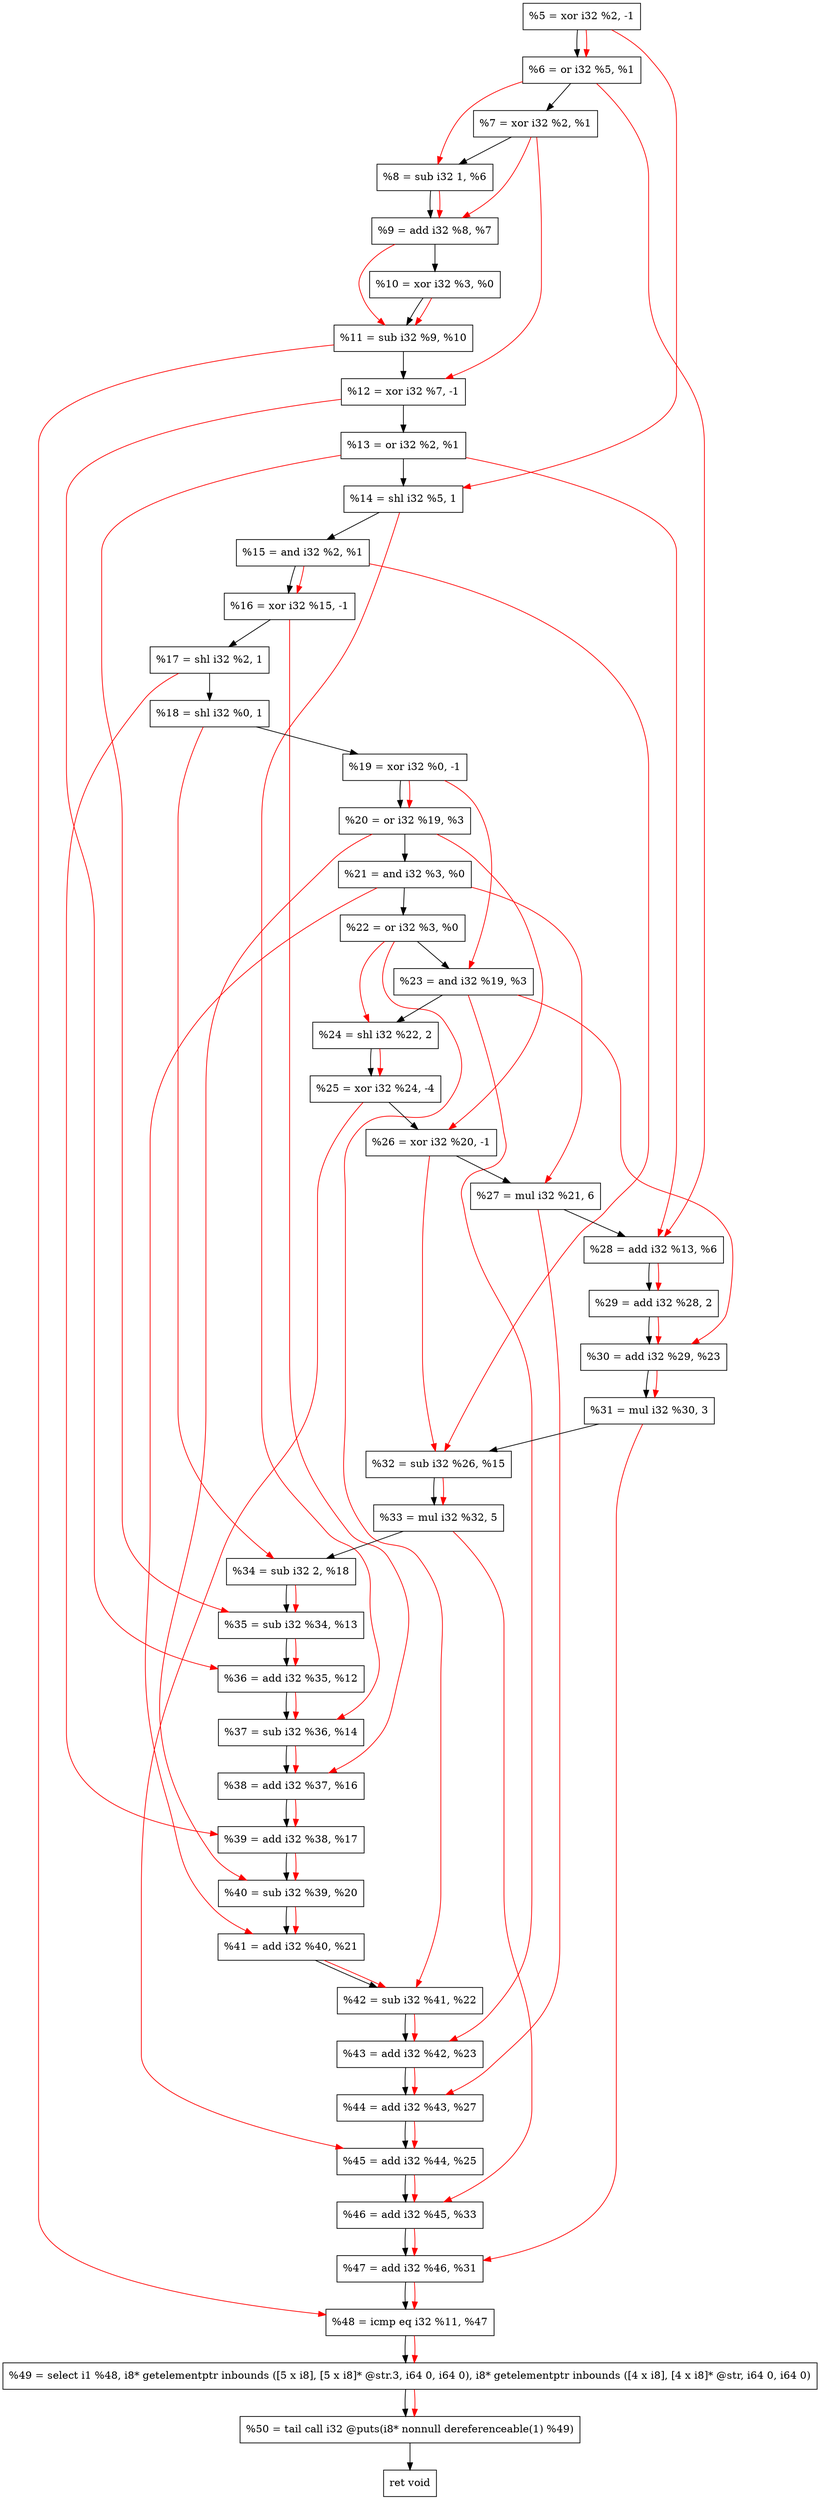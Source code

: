 digraph "DFG for'crackme' function" {
	Node0x22ac1e0[shape=record, label="  %5 = xor i32 %2, -1"];
	Node0x22ac250[shape=record, label="  %6 = or i32 %5, %1"];
	Node0x22ac2c0[shape=record, label="  %7 = xor i32 %2, %1"];
	Node0x22ac360[shape=record, label="  %8 = sub i32 1, %6"];
	Node0x22ac3d0[shape=record, label="  %9 = add i32 %8, %7"];
	Node0x22ac440[shape=record, label="  %10 = xor i32 %3, %0"];
	Node0x22ac4b0[shape=record, label="  %11 = sub i32 %9, %10"];
	Node0x22ac520[shape=record, label="  %12 = xor i32 %7, -1"];
	Node0x22ac590[shape=record, label="  %13 = or i32 %2, %1"];
	Node0x22ac600[shape=record, label="  %14 = shl i32 %5, 1"];
	Node0x22ac670[shape=record, label="  %15 = and i32 %2, %1"];
	Node0x22ac6e0[shape=record, label="  %16 = xor i32 %15, -1"];
	Node0x22ac750[shape=record, label="  %17 = shl i32 %2, 1"];
	Node0x22ac7c0[shape=record, label="  %18 = shl i32 %0, 1"];
	Node0x22ac830[shape=record, label="  %19 = xor i32 %0, -1"];
	Node0x22ac8a0[shape=record, label="  %20 = or i32 %19, %3"];
	Node0x22ac910[shape=record, label="  %21 = and i32 %3, %0"];
	Node0x22ac980[shape=record, label="  %22 = or i32 %3, %0"];
	Node0x22ac9f0[shape=record, label="  %23 = and i32 %19, %3"];
	Node0x22aca90[shape=record, label="  %24 = shl i32 %22, 2"];
	Node0x22acb30[shape=record, label="  %25 = xor i32 %24, -4"];
	Node0x22acba0[shape=record, label="  %26 = xor i32 %20, -1"];
	Node0x22acc40[shape=record, label="  %27 = mul i32 %21, 6"];
	Node0x22accb0[shape=record, label="  %28 = add i32 %13, %6"];
	Node0x22acd20[shape=record, label="  %29 = add i32 %28, 2"];
	Node0x22acd90[shape=record, label="  %30 = add i32 %29, %23"];
	Node0x22ace30[shape=record, label="  %31 = mul i32 %30, 3"];
	Node0x22acea0[shape=record, label="  %32 = sub i32 %26, %15"];
	Node0x22ad150[shape=record, label="  %33 = mul i32 %32, 5"];
	Node0x22ad1c0[shape=record, label="  %34 = sub i32 2, %18"];
	Node0x22ad230[shape=record, label="  %35 = sub i32 %34, %13"];
	Node0x22ad2a0[shape=record, label="  %36 = add i32 %35, %12"];
	Node0x22ad310[shape=record, label="  %37 = sub i32 %36, %14"];
	Node0x22ad380[shape=record, label="  %38 = add i32 %37, %16"];
	Node0x22ad3f0[shape=record, label="  %39 = add i32 %38, %17"];
	Node0x22ad460[shape=record, label="  %40 = sub i32 %39, %20"];
	Node0x22ad4d0[shape=record, label="  %41 = add i32 %40, %21"];
	Node0x22ad540[shape=record, label="  %42 = sub i32 %41, %22"];
	Node0x22ad5b0[shape=record, label="  %43 = add i32 %42, %23"];
	Node0x22ad620[shape=record, label="  %44 = add i32 %43, %27"];
	Node0x22ad690[shape=record, label="  %45 = add i32 %44, %25"];
	Node0x22ad700[shape=record, label="  %46 = add i32 %45, %33"];
	Node0x22ad770[shape=record, label="  %47 = add i32 %46, %31"];
	Node0x22ad7e0[shape=record, label="  %48 = icmp eq i32 %11, %47"];
	Node0x224c268[shape=record, label="  %49 = select i1 %48, i8* getelementptr inbounds ([5 x i8], [5 x i8]* @str.3, i64 0, i64 0), i8* getelementptr inbounds ([4 x i8], [4 x i8]* @str, i64 0, i64 0)"];
	Node0x22adc80[shape=record, label="  %50 = tail call i32 @puts(i8* nonnull dereferenceable(1) %49)"];
	Node0x22adcd0[shape=record, label="  ret void"];
	Node0x22ac1e0 -> Node0x22ac250;
	Node0x22ac250 -> Node0x22ac2c0;
	Node0x22ac2c0 -> Node0x22ac360;
	Node0x22ac360 -> Node0x22ac3d0;
	Node0x22ac3d0 -> Node0x22ac440;
	Node0x22ac440 -> Node0x22ac4b0;
	Node0x22ac4b0 -> Node0x22ac520;
	Node0x22ac520 -> Node0x22ac590;
	Node0x22ac590 -> Node0x22ac600;
	Node0x22ac600 -> Node0x22ac670;
	Node0x22ac670 -> Node0x22ac6e0;
	Node0x22ac6e0 -> Node0x22ac750;
	Node0x22ac750 -> Node0x22ac7c0;
	Node0x22ac7c0 -> Node0x22ac830;
	Node0x22ac830 -> Node0x22ac8a0;
	Node0x22ac8a0 -> Node0x22ac910;
	Node0x22ac910 -> Node0x22ac980;
	Node0x22ac980 -> Node0x22ac9f0;
	Node0x22ac9f0 -> Node0x22aca90;
	Node0x22aca90 -> Node0x22acb30;
	Node0x22acb30 -> Node0x22acba0;
	Node0x22acba0 -> Node0x22acc40;
	Node0x22acc40 -> Node0x22accb0;
	Node0x22accb0 -> Node0x22acd20;
	Node0x22acd20 -> Node0x22acd90;
	Node0x22acd90 -> Node0x22ace30;
	Node0x22ace30 -> Node0x22acea0;
	Node0x22acea0 -> Node0x22ad150;
	Node0x22ad150 -> Node0x22ad1c0;
	Node0x22ad1c0 -> Node0x22ad230;
	Node0x22ad230 -> Node0x22ad2a0;
	Node0x22ad2a0 -> Node0x22ad310;
	Node0x22ad310 -> Node0x22ad380;
	Node0x22ad380 -> Node0x22ad3f0;
	Node0x22ad3f0 -> Node0x22ad460;
	Node0x22ad460 -> Node0x22ad4d0;
	Node0x22ad4d0 -> Node0x22ad540;
	Node0x22ad540 -> Node0x22ad5b0;
	Node0x22ad5b0 -> Node0x22ad620;
	Node0x22ad620 -> Node0x22ad690;
	Node0x22ad690 -> Node0x22ad700;
	Node0x22ad700 -> Node0x22ad770;
	Node0x22ad770 -> Node0x22ad7e0;
	Node0x22ad7e0 -> Node0x224c268;
	Node0x224c268 -> Node0x22adc80;
	Node0x22adc80 -> Node0x22adcd0;
edge [color=red]
	Node0x22ac1e0 -> Node0x22ac250;
	Node0x22ac250 -> Node0x22ac360;
	Node0x22ac360 -> Node0x22ac3d0;
	Node0x22ac2c0 -> Node0x22ac3d0;
	Node0x22ac3d0 -> Node0x22ac4b0;
	Node0x22ac440 -> Node0x22ac4b0;
	Node0x22ac2c0 -> Node0x22ac520;
	Node0x22ac1e0 -> Node0x22ac600;
	Node0x22ac670 -> Node0x22ac6e0;
	Node0x22ac830 -> Node0x22ac8a0;
	Node0x22ac830 -> Node0x22ac9f0;
	Node0x22ac980 -> Node0x22aca90;
	Node0x22aca90 -> Node0x22acb30;
	Node0x22ac8a0 -> Node0x22acba0;
	Node0x22ac910 -> Node0x22acc40;
	Node0x22ac590 -> Node0x22accb0;
	Node0x22ac250 -> Node0x22accb0;
	Node0x22accb0 -> Node0x22acd20;
	Node0x22acd20 -> Node0x22acd90;
	Node0x22ac9f0 -> Node0x22acd90;
	Node0x22acd90 -> Node0x22ace30;
	Node0x22acba0 -> Node0x22acea0;
	Node0x22ac670 -> Node0x22acea0;
	Node0x22acea0 -> Node0x22ad150;
	Node0x22ac7c0 -> Node0x22ad1c0;
	Node0x22ad1c0 -> Node0x22ad230;
	Node0x22ac590 -> Node0x22ad230;
	Node0x22ad230 -> Node0x22ad2a0;
	Node0x22ac520 -> Node0x22ad2a0;
	Node0x22ad2a0 -> Node0x22ad310;
	Node0x22ac600 -> Node0x22ad310;
	Node0x22ad310 -> Node0x22ad380;
	Node0x22ac6e0 -> Node0x22ad380;
	Node0x22ad380 -> Node0x22ad3f0;
	Node0x22ac750 -> Node0x22ad3f0;
	Node0x22ad3f0 -> Node0x22ad460;
	Node0x22ac8a0 -> Node0x22ad460;
	Node0x22ad460 -> Node0x22ad4d0;
	Node0x22ac910 -> Node0x22ad4d0;
	Node0x22ad4d0 -> Node0x22ad540;
	Node0x22ac980 -> Node0x22ad540;
	Node0x22ad540 -> Node0x22ad5b0;
	Node0x22ac9f0 -> Node0x22ad5b0;
	Node0x22ad5b0 -> Node0x22ad620;
	Node0x22acc40 -> Node0x22ad620;
	Node0x22ad620 -> Node0x22ad690;
	Node0x22acb30 -> Node0x22ad690;
	Node0x22ad690 -> Node0x22ad700;
	Node0x22ad150 -> Node0x22ad700;
	Node0x22ad700 -> Node0x22ad770;
	Node0x22ace30 -> Node0x22ad770;
	Node0x22ac4b0 -> Node0x22ad7e0;
	Node0x22ad770 -> Node0x22ad7e0;
	Node0x22ad7e0 -> Node0x224c268;
	Node0x224c268 -> Node0x22adc80;
}
